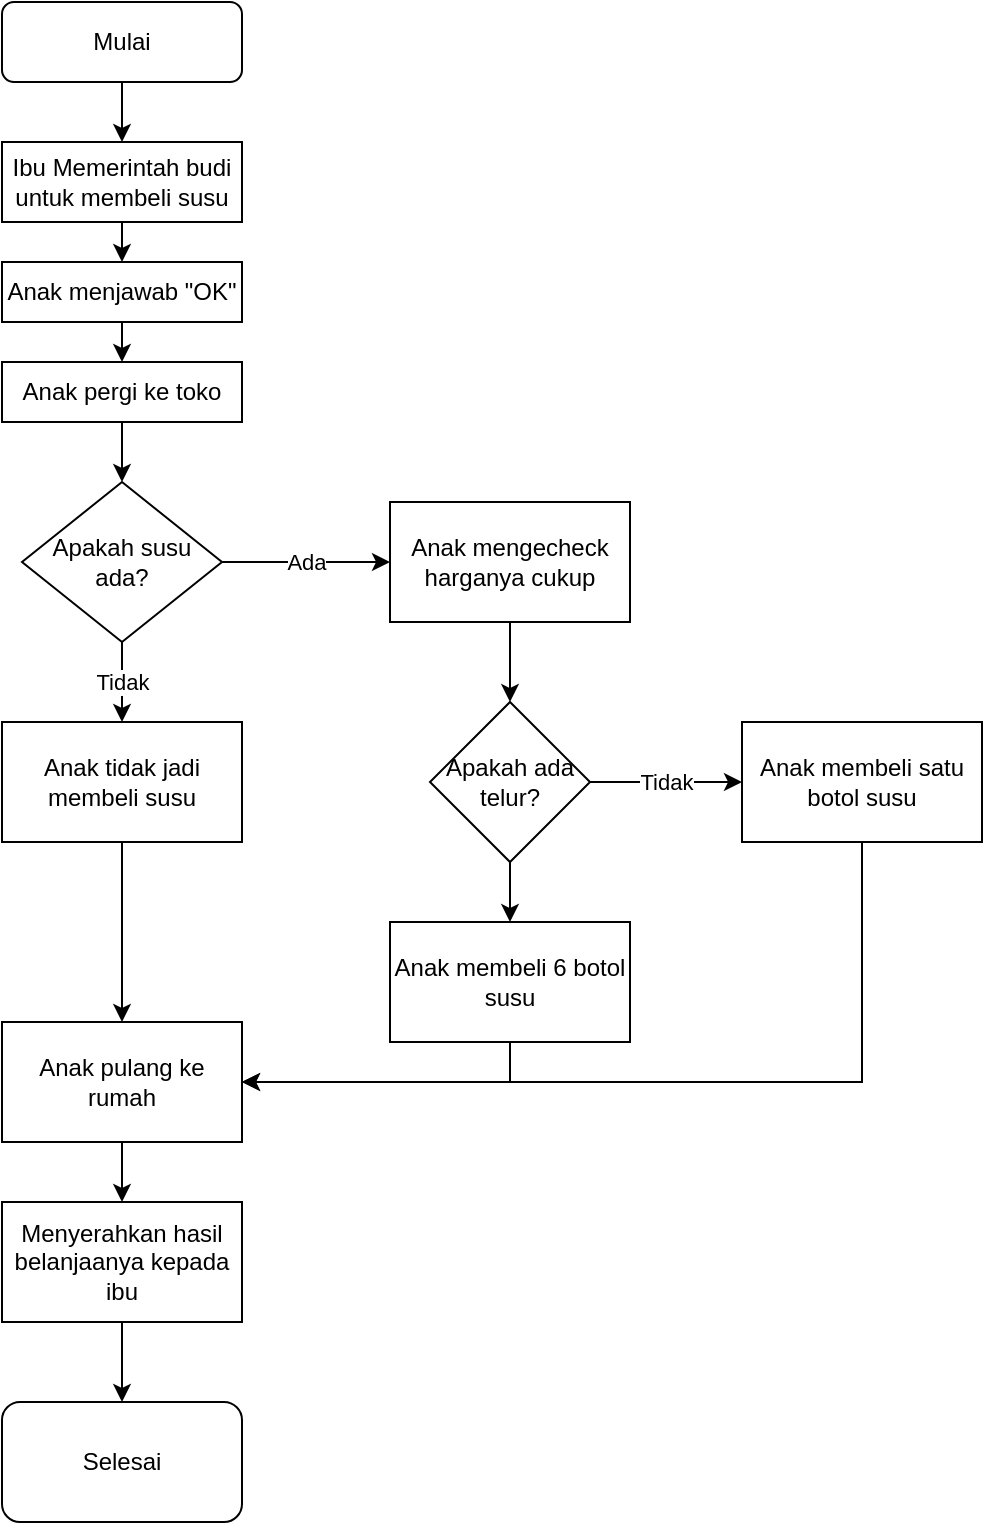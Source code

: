 <mxfile version="16.2.4" type="github">
  <diagram id="C5RBs43oDa-KdzZeNtuy" name="Page-1">
    <mxGraphModel dx="868" dy="460" grid="1" gridSize="10" guides="1" tooltips="1" connect="1" arrows="1" fold="1" page="1" pageScale="1" pageWidth="827" pageHeight="1169" math="0" shadow="0">
      <root>
        <mxCell id="WIyWlLk6GJQsqaUBKTNV-0" />
        <mxCell id="WIyWlLk6GJQsqaUBKTNV-1" parent="WIyWlLk6GJQsqaUBKTNV-0" />
        <mxCell id="_NVKRieGiYU2cn_4KHlQ-5" style="edgeStyle=orthogonalEdgeStyle;rounded=0;orthogonalLoop=1;jettySize=auto;html=1;exitX=0.5;exitY=1;exitDx=0;exitDy=0;entryX=0.5;entryY=0;entryDx=0;entryDy=0;" parent="WIyWlLk6GJQsqaUBKTNV-1" source="WIyWlLk6GJQsqaUBKTNV-3" target="_NVKRieGiYU2cn_4KHlQ-0" edge="1">
          <mxGeometry relative="1" as="geometry" />
        </mxCell>
        <mxCell id="WIyWlLk6GJQsqaUBKTNV-3" value="Mulai" style="rounded=1;whiteSpace=wrap;html=1;fontSize=12;glass=0;strokeWidth=1;shadow=0;" parent="WIyWlLk6GJQsqaUBKTNV-1" vertex="1">
          <mxGeometry x="160" y="80" width="120" height="40" as="geometry" />
        </mxCell>
        <mxCell id="_NVKRieGiYU2cn_4KHlQ-6" style="edgeStyle=orthogonalEdgeStyle;rounded=0;orthogonalLoop=1;jettySize=auto;html=1;exitX=0.5;exitY=1;exitDx=0;exitDy=0;entryX=0.5;entryY=0;entryDx=0;entryDy=0;" parent="WIyWlLk6GJQsqaUBKTNV-1" source="_NVKRieGiYU2cn_4KHlQ-0" target="_NVKRieGiYU2cn_4KHlQ-1" edge="1">
          <mxGeometry relative="1" as="geometry" />
        </mxCell>
        <mxCell id="_NVKRieGiYU2cn_4KHlQ-0" value="Ibu Memerintah budi untuk membeli susu" style="rounded=0;whiteSpace=wrap;html=1;" parent="WIyWlLk6GJQsqaUBKTNV-1" vertex="1">
          <mxGeometry x="160" y="150" width="120" height="40" as="geometry" />
        </mxCell>
        <mxCell id="_NVKRieGiYU2cn_4KHlQ-7" style="edgeStyle=orthogonalEdgeStyle;rounded=0;orthogonalLoop=1;jettySize=auto;html=1;exitX=0.5;exitY=1;exitDx=0;exitDy=0;entryX=0.5;entryY=0;entryDx=0;entryDy=0;" parent="WIyWlLk6GJQsqaUBKTNV-1" source="_NVKRieGiYU2cn_4KHlQ-1" target="_NVKRieGiYU2cn_4KHlQ-2" edge="1">
          <mxGeometry relative="1" as="geometry" />
        </mxCell>
        <mxCell id="_NVKRieGiYU2cn_4KHlQ-1" value="Anak menjawab &quot;OK&quot;" style="rounded=0;whiteSpace=wrap;html=1;" parent="WIyWlLk6GJQsqaUBKTNV-1" vertex="1">
          <mxGeometry x="160" y="210" width="120" height="30" as="geometry" />
        </mxCell>
        <mxCell id="_NVKRieGiYU2cn_4KHlQ-8" style="edgeStyle=orthogonalEdgeStyle;rounded=0;orthogonalLoop=1;jettySize=auto;html=1;exitX=0.5;exitY=1;exitDx=0;exitDy=0;entryX=0.5;entryY=0;entryDx=0;entryDy=0;" parent="WIyWlLk6GJQsqaUBKTNV-1" source="_NVKRieGiYU2cn_4KHlQ-2" target="_NVKRieGiYU2cn_4KHlQ-4" edge="1">
          <mxGeometry relative="1" as="geometry" />
        </mxCell>
        <mxCell id="_NVKRieGiYU2cn_4KHlQ-2" value="Anak pergi ke toko" style="rounded=0;whiteSpace=wrap;html=1;" parent="WIyWlLk6GJQsqaUBKTNV-1" vertex="1">
          <mxGeometry x="160" y="260" width="120" height="30" as="geometry" />
        </mxCell>
        <mxCell id="3eRhwieg9elXLN7xG3Ap-0" value="Tidak" style="edgeStyle=orthogonalEdgeStyle;rounded=0;orthogonalLoop=1;jettySize=auto;html=1;" edge="1" parent="WIyWlLk6GJQsqaUBKTNV-1" source="_NVKRieGiYU2cn_4KHlQ-4" target="_NVKRieGiYU2cn_4KHlQ-9">
          <mxGeometry relative="1" as="geometry" />
        </mxCell>
        <mxCell id="3eRhwieg9elXLN7xG3Ap-4" value="Ada" style="edgeStyle=orthogonalEdgeStyle;rounded=0;orthogonalLoop=1;jettySize=auto;html=1;" edge="1" parent="WIyWlLk6GJQsqaUBKTNV-1" source="_NVKRieGiYU2cn_4KHlQ-4" target="_NVKRieGiYU2cn_4KHlQ-14">
          <mxGeometry relative="1" as="geometry" />
        </mxCell>
        <mxCell id="_NVKRieGiYU2cn_4KHlQ-4" value="Apakah susu ada?" style="rhombus;whiteSpace=wrap;html=1;" parent="WIyWlLk6GJQsqaUBKTNV-1" vertex="1">
          <mxGeometry x="170" y="320" width="100" height="80" as="geometry" />
        </mxCell>
        <mxCell id="3eRhwieg9elXLN7xG3Ap-1" value="" style="edgeStyle=orthogonalEdgeStyle;rounded=0;orthogonalLoop=1;jettySize=auto;html=1;" edge="1" parent="WIyWlLk6GJQsqaUBKTNV-1" source="_NVKRieGiYU2cn_4KHlQ-9" target="_NVKRieGiYU2cn_4KHlQ-10">
          <mxGeometry relative="1" as="geometry" />
        </mxCell>
        <mxCell id="_NVKRieGiYU2cn_4KHlQ-9" value="Anak tidak jadi membeli susu" style="rounded=0;whiteSpace=wrap;html=1;" parent="WIyWlLk6GJQsqaUBKTNV-1" vertex="1">
          <mxGeometry x="160" y="440" width="120" height="60" as="geometry" />
        </mxCell>
        <mxCell id="3eRhwieg9elXLN7xG3Ap-2" value="" style="edgeStyle=orthogonalEdgeStyle;rounded=0;orthogonalLoop=1;jettySize=auto;html=1;" edge="1" parent="WIyWlLk6GJQsqaUBKTNV-1" source="_NVKRieGiYU2cn_4KHlQ-10" target="_NVKRieGiYU2cn_4KHlQ-11">
          <mxGeometry relative="1" as="geometry" />
        </mxCell>
        <mxCell id="_NVKRieGiYU2cn_4KHlQ-10" value="Anak pulang ke rumah" style="rounded=0;whiteSpace=wrap;html=1;" parent="WIyWlLk6GJQsqaUBKTNV-1" vertex="1">
          <mxGeometry x="160" y="590" width="120" height="60" as="geometry" />
        </mxCell>
        <mxCell id="3eRhwieg9elXLN7xG3Ap-3" value="" style="edgeStyle=orthogonalEdgeStyle;rounded=0;orthogonalLoop=1;jettySize=auto;html=1;" edge="1" parent="WIyWlLk6GJQsqaUBKTNV-1" source="_NVKRieGiYU2cn_4KHlQ-11" target="_NVKRieGiYU2cn_4KHlQ-13">
          <mxGeometry relative="1" as="geometry" />
        </mxCell>
        <mxCell id="_NVKRieGiYU2cn_4KHlQ-11" value="Menyerahkan hasil belanjaanya kepada ibu" style="rounded=0;whiteSpace=wrap;html=1;" parent="WIyWlLk6GJQsqaUBKTNV-1" vertex="1">
          <mxGeometry x="160" y="680" width="120" height="60" as="geometry" />
        </mxCell>
        <mxCell id="_NVKRieGiYU2cn_4KHlQ-13" value="Selesai" style="rounded=1;whiteSpace=wrap;html=1;" parent="WIyWlLk6GJQsqaUBKTNV-1" vertex="1">
          <mxGeometry x="160" y="780" width="120" height="60" as="geometry" />
        </mxCell>
        <mxCell id="3eRhwieg9elXLN7xG3Ap-7" value="" style="edgeStyle=orthogonalEdgeStyle;rounded=0;orthogonalLoop=1;jettySize=auto;html=1;" edge="1" parent="WIyWlLk6GJQsqaUBKTNV-1" source="_NVKRieGiYU2cn_4KHlQ-14" target="3eRhwieg9elXLN7xG3Ap-5">
          <mxGeometry relative="1" as="geometry" />
        </mxCell>
        <mxCell id="_NVKRieGiYU2cn_4KHlQ-14" value="Anak mengecheck harganya cukup" style="rounded=0;whiteSpace=wrap;html=1;" parent="WIyWlLk6GJQsqaUBKTNV-1" vertex="1">
          <mxGeometry x="354" y="330" width="120" height="60" as="geometry" />
        </mxCell>
        <mxCell id="3eRhwieg9elXLN7xG3Ap-11" style="edgeStyle=orthogonalEdgeStyle;rounded=0;orthogonalLoop=1;jettySize=auto;html=1;entryX=1;entryY=0.5;entryDx=0;entryDy=0;exitX=0.5;exitY=1;exitDx=0;exitDy=0;" edge="1" parent="WIyWlLk6GJQsqaUBKTNV-1" source="_NVKRieGiYU2cn_4KHlQ-15" target="_NVKRieGiYU2cn_4KHlQ-10">
          <mxGeometry relative="1" as="geometry" />
        </mxCell>
        <mxCell id="_NVKRieGiYU2cn_4KHlQ-15" value="Anak membeli satu botol susu" style="rounded=0;whiteSpace=wrap;html=1;" parent="WIyWlLk6GJQsqaUBKTNV-1" vertex="1">
          <mxGeometry x="530" y="440" width="120" height="60" as="geometry" />
        </mxCell>
        <mxCell id="3eRhwieg9elXLN7xG3Ap-8" value="" style="edgeStyle=orthogonalEdgeStyle;rounded=0;orthogonalLoop=1;jettySize=auto;html=1;" edge="1" parent="WIyWlLk6GJQsqaUBKTNV-1" source="3eRhwieg9elXLN7xG3Ap-5" target="3eRhwieg9elXLN7xG3Ap-6">
          <mxGeometry relative="1" as="geometry" />
        </mxCell>
        <mxCell id="3eRhwieg9elXLN7xG3Ap-10" value="Tidak" style="edgeStyle=orthogonalEdgeStyle;rounded=0;orthogonalLoop=1;jettySize=auto;html=1;" edge="1" parent="WIyWlLk6GJQsqaUBKTNV-1" source="3eRhwieg9elXLN7xG3Ap-5" target="_NVKRieGiYU2cn_4KHlQ-15">
          <mxGeometry relative="1" as="geometry" />
        </mxCell>
        <mxCell id="3eRhwieg9elXLN7xG3Ap-5" value="Apakah ada telur?" style="rhombus;whiteSpace=wrap;html=1;" vertex="1" parent="WIyWlLk6GJQsqaUBKTNV-1">
          <mxGeometry x="374" y="430" width="80" height="80" as="geometry" />
        </mxCell>
        <mxCell id="3eRhwieg9elXLN7xG3Ap-9" style="edgeStyle=orthogonalEdgeStyle;rounded=0;orthogonalLoop=1;jettySize=auto;html=1;entryX=1;entryY=0.5;entryDx=0;entryDy=0;exitX=0.5;exitY=1;exitDx=0;exitDy=0;" edge="1" parent="WIyWlLk6GJQsqaUBKTNV-1" source="3eRhwieg9elXLN7xG3Ap-6" target="_NVKRieGiYU2cn_4KHlQ-10">
          <mxGeometry relative="1" as="geometry" />
        </mxCell>
        <mxCell id="3eRhwieg9elXLN7xG3Ap-6" value="Anak membeli 6 botol susu" style="rounded=0;whiteSpace=wrap;html=1;" vertex="1" parent="WIyWlLk6GJQsqaUBKTNV-1">
          <mxGeometry x="354" y="540" width="120" height="60" as="geometry" />
        </mxCell>
      </root>
    </mxGraphModel>
  </diagram>
</mxfile>
